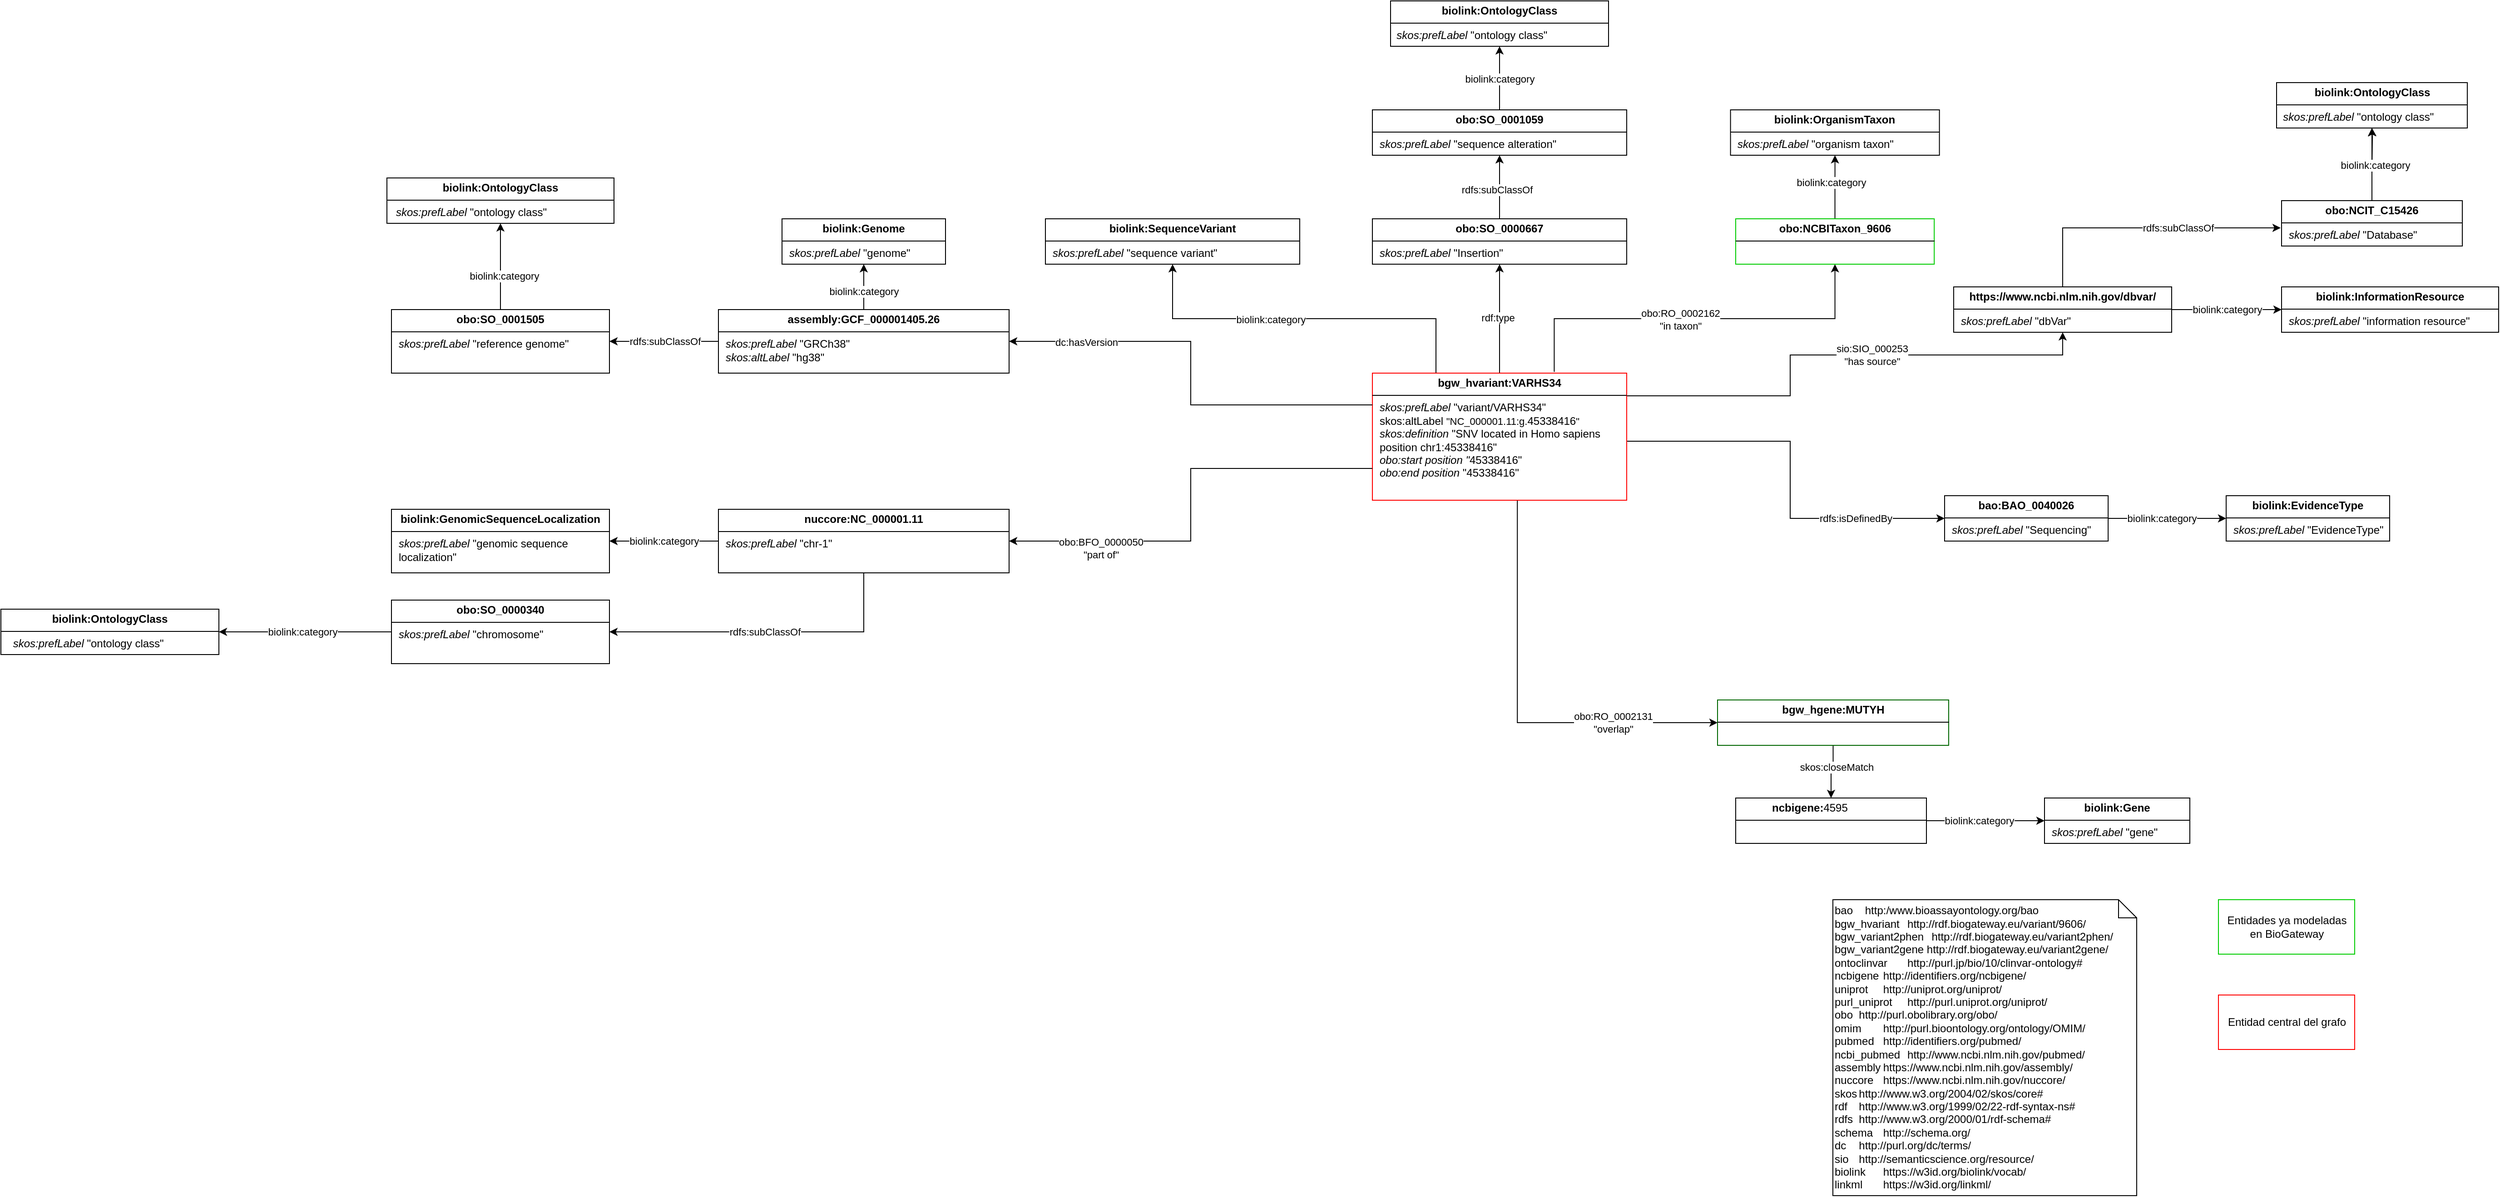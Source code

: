 <mxfile version="24.4.0" type="device">
  <diagram name="Página-1" id="qGptg48feIALP0QOibg7">
    <mxGraphModel dx="2186" dy="1775" grid="1" gridSize="10" guides="1" tooltips="1" connect="1" arrows="1" fold="1" page="1" pageScale="1" pageWidth="827" pageHeight="1169" math="0" shadow="0">
      <root>
        <mxCell id="0" />
        <mxCell id="1" parent="0" />
        <mxCell id="6JE-V1rgDyD5uSml1Uak-3" style="edgeStyle=orthogonalEdgeStyle;rounded=0;orthogonalLoop=1;jettySize=auto;html=1;entryX=0.5;entryY=1;entryDx=0;entryDy=0;strokeColor=#000000;" parent="1" source="6JE-V1rgDyD5uSml1Uak-1" target="6JE-V1rgDyD5uSml1Uak-2" edge="1">
          <mxGeometry relative="1" as="geometry" />
        </mxCell>
        <mxCell id="DszhKcmkCLHYVGABEn8L-7" value="rdf:type" style="edgeLabel;html=1;align=center;verticalAlign=middle;resizable=0;points=[];" parent="6JE-V1rgDyD5uSml1Uak-3" vertex="1" connectable="0">
          <mxGeometry x="0.027" y="2" relative="1" as="geometry">
            <mxPoint as="offset" />
          </mxGeometry>
        </mxCell>
        <mxCell id="6JE-V1rgDyD5uSml1Uak-7" style="edgeStyle=orthogonalEdgeStyle;rounded=0;orthogonalLoop=1;jettySize=auto;html=1;exitX=0.25;exitY=0;exitDx=0;exitDy=0;entryX=0.5;entryY=1;entryDx=0;entryDy=0;strokeColor=#000000;" parent="1" source="6JE-V1rgDyD5uSml1Uak-1" target="6JE-V1rgDyD5uSml1Uak-6" edge="1">
          <mxGeometry relative="1" as="geometry" />
        </mxCell>
        <mxCell id="6JE-V1rgDyD5uSml1Uak-8" value="biolink:category" style="edgeLabel;html=1;align=center;verticalAlign=middle;resizable=0;points=[];strokeColor=#000000;" parent="6JE-V1rgDyD5uSml1Uak-7" connectable="0" vertex="1">
          <mxGeometry x="0.184" y="1" relative="1" as="geometry">
            <mxPoint as="offset" />
          </mxGeometry>
        </mxCell>
        <mxCell id="6JE-V1rgDyD5uSml1Uak-52" style="edgeStyle=orthogonalEdgeStyle;rounded=0;orthogonalLoop=1;jettySize=auto;html=1;entryX=0.5;entryY=1;entryDx=0;entryDy=0;exitX=0.715;exitY=-0.01;exitDx=0;exitDy=0;exitPerimeter=0;" parent="1" source="6JE-V1rgDyD5uSml1Uak-1" target="6JE-V1rgDyD5uSml1Uak-49" edge="1">
          <mxGeometry relative="1" as="geometry">
            <Array as="points">
              <mxPoint x="520" y="180" />
              <mxPoint x="829" y="180" />
            </Array>
            <mxPoint x="520" y="210" as="sourcePoint" />
          </mxGeometry>
        </mxCell>
        <mxCell id="6JE-V1rgDyD5uSml1Uak-54" value="obo:RO_0002162&lt;div&gt;&quot;in taxon&quot;&lt;/div&gt;" style="edgeLabel;html=1;align=center;verticalAlign=middle;resizable=0;points=[];" parent="6JE-V1rgDyD5uSml1Uak-52" connectable="0" vertex="1">
          <mxGeometry x="-0.076" y="-1" relative="1" as="geometry">
            <mxPoint as="offset" />
          </mxGeometry>
        </mxCell>
        <mxCell id="-bDPhzSc2MLhFLpv777F-19" style="edgeStyle=orthogonalEdgeStyle;rounded=0;orthogonalLoop=1;jettySize=auto;html=1;exitX=1;exitY=0.75;exitDx=0;exitDy=0;entryX=0;entryY=0.5;entryDx=0;entryDy=0;" parent="1" source="6JE-V1rgDyD5uSml1Uak-1" target="-bDPhzSc2MLhFLpv777F-16" edge="1">
          <mxGeometry relative="1" as="geometry">
            <Array as="points">
              <mxPoint x="780" y="315" />
              <mxPoint x="780" y="400" />
            </Array>
          </mxGeometry>
        </mxCell>
        <mxCell id="L7Yt5Qs3PYceXHm6uux9-1" value="rdfs:isDefinedBy" style="edgeLabel;html=1;align=center;verticalAlign=middle;resizable=0;points=[];" parent="-bDPhzSc2MLhFLpv777F-19" vertex="1" connectable="0">
          <mxGeometry x="0.576" relative="1" as="geometry">
            <mxPoint as="offset" />
          </mxGeometry>
        </mxCell>
        <mxCell id="-bDPhzSc2MLhFLpv777F-20" style="edgeStyle=orthogonalEdgeStyle;rounded=0;orthogonalLoop=1;jettySize=auto;html=1;exitX=1;exitY=0.25;exitDx=0;exitDy=0;entryX=0.5;entryY=1;entryDx=0;entryDy=0;" parent="1" source="6JE-V1rgDyD5uSml1Uak-1" target="6JE-V1rgDyD5uSml1Uak-61" edge="1">
          <mxGeometry relative="1" as="geometry">
            <Array as="points">
              <mxPoint x="780" y="265" />
              <mxPoint x="780" y="220" />
              <mxPoint x="1080" y="220" />
            </Array>
          </mxGeometry>
        </mxCell>
        <mxCell id="L7Yt5Qs3PYceXHm6uux9-34" style="edgeStyle=orthogonalEdgeStyle;rounded=0;orthogonalLoop=1;jettySize=auto;html=1;entryX=0;entryY=0.5;entryDx=0;entryDy=0;exitX=0.57;exitY=0.994;exitDx=0;exitDy=0;exitPerimeter=0;" parent="1" source="6JE-V1rgDyD5uSml1Uak-1" target="-bDPhzSc2MLhFLpv777F-31" edge="1">
          <mxGeometry relative="1" as="geometry">
            <Array as="points">
              <mxPoint x="480" y="625" />
            </Array>
          </mxGeometry>
        </mxCell>
        <mxCell id="L7Yt5Qs3PYceXHm6uux9-35" value="obo:RO_0002131&lt;div&gt;&quot;overlap&quot;&lt;/div&gt;" style="edgeLabel;html=1;align=center;verticalAlign=middle;resizable=0;points=[];" parent="L7Yt5Qs3PYceXHm6uux9-34" vertex="1" connectable="0">
          <mxGeometry x="0.114" relative="1" as="geometry">
            <mxPoint x="91" as="offset" />
          </mxGeometry>
        </mxCell>
        <mxCell id="6JE-V1rgDyD5uSml1Uak-1" value="&lt;p style=&quot;margin: 4px 0px 0px; text-align: center;&quot;&gt;&lt;span style=&quot;background-color: initial; text-align: left;&quot;&gt;&lt;b&gt;bgw_hvariant:VARHS34&lt;/b&gt;&lt;/span&gt;&lt;/p&gt;&lt;hr style=&quot;border-style: solid;&quot; size=&quot;1&quot;&gt;&lt;p style=&quot;margin: 0px 0px 0px 8px;&quot;&gt;&lt;i&gt;skos:prefLabel&lt;/i&gt;&amp;nbsp;&quot;variant/VARHS34&quot;&lt;/p&gt;&lt;p style=&quot;margin: 0px 0px 0px 8px;&quot;&gt;skos:altLabel&amp;nbsp;&lt;font style=&quot;font-size: 11px;&quot; face=&quot;Helvetica&quot;&gt;&quot;NC_000001.11:g.&lt;/font&gt;45338416&lt;font style=&quot;font-size: 11px;&quot; face=&quot;Helvetica&quot;&gt;&quot;&lt;/font&gt;&lt;/p&gt;&lt;p style=&quot;margin: 0px 0px 0px 8px;&quot;&gt;&lt;i&gt;skos:definition&lt;/i&gt;&amp;nbsp;&quot;SNV located in Homo sapiens position chr1:45338416&lt;span style=&quot;background-color: initial; text-align: center;&quot;&gt;&quot;&lt;/span&gt;&lt;/p&gt;&lt;p style=&quot;margin: 0px 0px 0px 8px;&quot;&gt;&lt;i style=&quot;background-color: initial;&quot;&gt;obo:start position &quot;&lt;/i&gt;45338416&quot;&lt;span style=&quot;background-color: initial;&quot;&gt;&amp;nbsp;&lt;/span&gt;&lt;br&gt;&lt;/p&gt;&lt;p style=&quot;margin: 0px 0px 0px 8px;&quot;&gt;&lt;i&gt;obo:end position&lt;/i&gt;&amp;nbsp;&quot;&lt;span style=&quot;background-color: initial;&quot;&gt;45338416&quot;&lt;/span&gt;&lt;/p&gt;" style="verticalAlign=top;align=left;overflow=fill;html=1;whiteSpace=wrap;strokeColor=#FF0000;" parent="1" vertex="1">
          <mxGeometry x="320" y="240" width="280" height="140" as="geometry" />
        </mxCell>
        <mxCell id="DszhKcmkCLHYVGABEn8L-5" style="edgeStyle=orthogonalEdgeStyle;rounded=0;orthogonalLoop=1;jettySize=auto;html=1;exitX=0.5;exitY=0;exitDx=0;exitDy=0;" parent="1" source="6JE-V1rgDyD5uSml1Uak-2" target="DszhKcmkCLHYVGABEn8L-4" edge="1">
          <mxGeometry relative="1" as="geometry" />
        </mxCell>
        <mxCell id="DszhKcmkCLHYVGABEn8L-6" value="rdfs:subClassOf" style="edgeLabel;html=1;align=center;verticalAlign=middle;resizable=0;points=[];" parent="DszhKcmkCLHYVGABEn8L-5" vertex="1" connectable="0">
          <mxGeometry x="-0.069" y="3" relative="1" as="geometry">
            <mxPoint as="offset" />
          </mxGeometry>
        </mxCell>
        <mxCell id="6JE-V1rgDyD5uSml1Uak-2" value="&lt;p style=&quot;margin: 4px 0px 0px; text-align: center;&quot;&gt;&lt;span style=&quot;background-color: initial; text-align: left;&quot;&gt;&lt;b&gt;obo:&lt;/b&gt;&lt;/span&gt;&lt;span style=&quot;background-color: initial; text-align: left;&quot;&gt;&lt;b&gt;SO_0000667&lt;/b&gt;&lt;/span&gt;&lt;/p&gt;&lt;hr style=&quot;border-style: solid;&quot; size=&quot;1&quot;&gt;&lt;p style=&quot;margin: 0px 0px 0px 8px;&quot;&gt;&lt;i&gt;skos:prefLabel&amp;nbsp;&lt;/i&gt;&quot;Insertion&quot;&lt;/p&gt;" style="verticalAlign=top;align=left;overflow=fill;html=1;whiteSpace=wrap;strokeColor=#000000;" parent="1" vertex="1">
          <mxGeometry x="320" y="70" width="280" height="50" as="geometry" />
        </mxCell>
        <mxCell id="6JE-V1rgDyD5uSml1Uak-6" value="&lt;p style=&quot;margin: 4px 0px 0px; text-align: center;&quot;&gt;&lt;span style=&quot;background-color: initial; text-align: left;&quot;&gt;&lt;b&gt;biolink:SequenceVariant&lt;/b&gt;&lt;/span&gt;&lt;/p&gt;&lt;hr style=&quot;border-style: solid;&quot; size=&quot;1&quot;&gt;&lt;p style=&quot;margin: 0px 0px 0px 8px;&quot;&gt;&lt;i&gt;skos:prefLabel&amp;nbsp;&lt;/i&gt;&quot;sequence variant&quot;&lt;/p&gt;" style="verticalAlign=top;align=left;overflow=fill;html=1;whiteSpace=wrap;strokeColor=#000000;" parent="1" vertex="1">
          <mxGeometry x="-40" y="70" width="280" height="50" as="geometry" />
        </mxCell>
        <mxCell id="6JE-V1rgDyD5uSml1Uak-14" value="" style="edgeStyle=orthogonalEdgeStyle;rounded=0;orthogonalLoop=1;jettySize=auto;html=1;" parent="1" source="6JE-V1rgDyD5uSml1Uak-18" target="6JE-V1rgDyD5uSml1Uak-19" edge="1">
          <mxGeometry relative="1" as="geometry" />
        </mxCell>
        <mxCell id="6JE-V1rgDyD5uSml1Uak-15" value="rdfs:subClassOf" style="edgeLabel;html=1;align=center;verticalAlign=middle;resizable=0;points=[];" parent="6JE-V1rgDyD5uSml1Uak-14" connectable="0" vertex="1">
          <mxGeometry x="0.091" y="1" relative="1" as="geometry">
            <mxPoint x="6" y="-1" as="offset" />
          </mxGeometry>
        </mxCell>
        <mxCell id="6JE-V1rgDyD5uSml1Uak-16" style="edgeStyle=orthogonalEdgeStyle;rounded=0;orthogonalLoop=1;jettySize=auto;html=1;exitX=0.5;exitY=0;exitDx=0;exitDy=0;entryX=0.5;entryY=1;entryDx=0;entryDy=0;" parent="1" source="6JE-V1rgDyD5uSml1Uak-18" target="6JE-V1rgDyD5uSml1Uak-20" edge="1">
          <mxGeometry relative="1" as="geometry" />
        </mxCell>
        <mxCell id="6JE-V1rgDyD5uSml1Uak-17" value="biolink:category" style="edgeLabel;html=1;align=center;verticalAlign=middle;resizable=0;points=[];" parent="6JE-V1rgDyD5uSml1Uak-16" connectable="0" vertex="1">
          <mxGeometry x="-0.042" y="4" relative="1" as="geometry">
            <mxPoint x="4" y="4" as="offset" />
          </mxGeometry>
        </mxCell>
        <mxCell id="6JE-V1rgDyD5uSml1Uak-18" value="&lt;p style=&quot;margin: 4px 0px 0px; text-align: center;&quot;&gt;&lt;b&gt;assembly:GCF_000001405.26&lt;/b&gt;&lt;/p&gt;&lt;hr style=&quot;border-style: solid;&quot; size=&quot;1&quot;&gt;&lt;p style=&quot;margin: 0px 0px 0px 8px;&quot;&gt;&lt;i&gt;skos:prefLabel&lt;/i&gt;&amp;nbsp;&quot;GRCh38&quot;&lt;/p&gt;&lt;p style=&quot;margin: 0px 0px 0px 8px;&quot;&gt;&lt;i&gt;skos:altLabel&amp;nbsp;&lt;/i&gt;&quot;hg38&quot;&lt;/p&gt;" style="verticalAlign=top;align=left;overflow=fill;html=1;whiteSpace=wrap;" parent="1" vertex="1">
          <mxGeometry x="-400" y="170" width="320" height="70" as="geometry" />
        </mxCell>
        <mxCell id="6JE-V1rgDyD5uSml1Uak-19" value="&lt;p style=&quot;margin: 4px 0px 0px; text-align: center;&quot;&gt;&lt;b&gt;obo:&lt;span style=&quot;background-color: initial; text-align: left;&quot;&gt;SO_0001505&lt;/span&gt;&lt;/b&gt;&lt;/p&gt;&lt;hr style=&quot;border-style: solid;&quot; size=&quot;1&quot;&gt;&lt;p style=&quot;margin: 0px 0px 0px 8px;&quot;&gt;&lt;i&gt;skos:prefLabel&lt;/i&gt;&amp;nbsp;&quot;reference genome&quot;&lt;/p&gt;&lt;p style=&quot;margin: 0px 0px 0px 8px;&quot;&gt;&lt;br&gt;&lt;/p&gt;" style="verticalAlign=top;align=left;overflow=fill;html=1;whiteSpace=wrap;" parent="1" vertex="1">
          <mxGeometry x="-760" y="170" width="240" height="70" as="geometry" />
        </mxCell>
        <mxCell id="6JE-V1rgDyD5uSml1Uak-20" value="&lt;p style=&quot;margin: 4px 0px 0px; text-align: center;&quot;&gt;&lt;b&gt;biolink:Genome&lt;/b&gt;&lt;/p&gt;&lt;hr style=&quot;border-style: solid;&quot; size=&quot;1&quot;&gt;&lt;p style=&quot;margin: 0px 0px 0px 8px;&quot;&gt;&lt;i&gt;skos:prefLabel&amp;nbsp;&lt;/i&gt;&quot;genome&quot;&lt;/p&gt;" style="verticalAlign=top;align=left;overflow=fill;html=1;whiteSpace=wrap;" parent="1" vertex="1">
          <mxGeometry x="-330" y="70" width="180" height="50" as="geometry" />
        </mxCell>
        <mxCell id="6JE-V1rgDyD5uSml1Uak-27" style="edgeStyle=orthogonalEdgeStyle;rounded=0;orthogonalLoop=1;jettySize=auto;html=1;entryX=1;entryY=0.5;entryDx=0;entryDy=0;exitX=0;exitY=0.25;exitDx=0;exitDy=0;" parent="1" source="6JE-V1rgDyD5uSml1Uak-1" target="6JE-V1rgDyD5uSml1Uak-18" edge="1">
          <mxGeometry relative="1" as="geometry">
            <mxPoint x="-90" y="240" as="sourcePoint" />
          </mxGeometry>
        </mxCell>
        <mxCell id="6JE-V1rgDyD5uSml1Uak-28" value="dc:hasVersion" style="edgeLabel;html=1;align=center;verticalAlign=middle;resizable=0;points=[];" parent="6JE-V1rgDyD5uSml1Uak-27" connectable="0" vertex="1">
          <mxGeometry x="-0.025" y="3" relative="1" as="geometry">
            <mxPoint x="-112" y="-40" as="offset" />
          </mxGeometry>
        </mxCell>
        <mxCell id="6JE-V1rgDyD5uSml1Uak-40" style="edgeStyle=orthogonalEdgeStyle;rounded=0;orthogonalLoop=1;jettySize=auto;html=1;exitX=0;exitY=0.75;exitDx=0;exitDy=0;entryX=1;entryY=0.5;entryDx=0;entryDy=0;" parent="1" source="6JE-V1rgDyD5uSml1Uak-1" target="6JE-V1rgDyD5uSml1Uak-38" edge="1">
          <mxGeometry relative="1" as="geometry">
            <mxPoint x="-90" y="340" as="sourcePoint" />
          </mxGeometry>
        </mxCell>
        <mxCell id="6JE-V1rgDyD5uSml1Uak-41" value="obo:BFO_0000050&lt;div&gt;&quot;part of&quot;&lt;/div&gt;" style="edgeLabel;html=1;align=center;verticalAlign=middle;resizable=0;points=[];" parent="6JE-V1rgDyD5uSml1Uak-40" connectable="0" vertex="1">
          <mxGeometry x="-0.501" y="-2" relative="1" as="geometry">
            <mxPoint x="-179" y="90" as="offset" />
          </mxGeometry>
        </mxCell>
        <mxCell id="6JE-V1rgDyD5uSml1Uak-36" style="edgeStyle=orthogonalEdgeStyle;rounded=0;orthogonalLoop=1;jettySize=auto;html=1;exitX=0;exitY=0.5;exitDx=0;exitDy=0;" parent="1" source="6JE-V1rgDyD5uSml1Uak-38" target="6JE-V1rgDyD5uSml1Uak-39" edge="1">
          <mxGeometry relative="1" as="geometry" />
        </mxCell>
        <mxCell id="6JE-V1rgDyD5uSml1Uak-37" value="biolink:category" style="edgeLabel;html=1;align=center;verticalAlign=middle;resizable=0;points=[];" parent="6JE-V1rgDyD5uSml1Uak-36" connectable="0" vertex="1">
          <mxGeometry x="-0.295" y="-4" relative="1" as="geometry">
            <mxPoint x="-18" y="4" as="offset" />
          </mxGeometry>
        </mxCell>
        <mxCell id="9ujn6fpOiZaa6l7L4GmL-2" style="edgeStyle=orthogonalEdgeStyle;rounded=0;orthogonalLoop=1;jettySize=auto;html=1;entryX=1;entryY=0.5;entryDx=0;entryDy=0;exitX=0.5;exitY=1;exitDx=0;exitDy=0;" parent="1" source="6JE-V1rgDyD5uSml1Uak-38" target="9ujn6fpOiZaa6l7L4GmL-1" edge="1">
          <mxGeometry relative="1" as="geometry" />
        </mxCell>
        <mxCell id="9ujn6fpOiZaa6l7L4GmL-3" value="rdfs:subClassOf" style="edgeLabel;html=1;align=center;verticalAlign=middle;resizable=0;points=[];" parent="9ujn6fpOiZaa6l7L4GmL-2" connectable="0" vertex="1">
          <mxGeometry x="0.139" y="2" relative="1" as="geometry">
            <mxPoint x="22" y="-2" as="offset" />
          </mxGeometry>
        </mxCell>
        <mxCell id="6JE-V1rgDyD5uSml1Uak-38" value="&lt;p style=&quot;margin: 4px 0px 0px; text-align: center;&quot;&gt;&lt;b&gt;nuccore:NC_000001.11&lt;/b&gt;&lt;/p&gt;&lt;hr style=&quot;border-style: solid;&quot; size=&quot;1&quot;&gt;&lt;p style=&quot;margin: 0px 0px 0px 8px;&quot;&gt;&lt;i&gt;skos:prefLabel&lt;/i&gt;&amp;nbsp;&quot;chr-1&quot;&lt;/p&gt;" style="verticalAlign=top;align=left;overflow=fill;html=1;whiteSpace=wrap;" parent="1" vertex="1">
          <mxGeometry x="-400" y="390" width="320" height="70" as="geometry" />
        </mxCell>
        <mxCell id="6JE-V1rgDyD5uSml1Uak-39" value="&lt;p style=&quot;text-align: center; margin: 4px 0px 0px;&quot;&gt;&lt;b&gt;&lt;span style=&quot;background-color: initial;&quot;&gt;biolink:&lt;/span&gt;&lt;span style=&quot;background-color: initial; text-align: left;&quot;&gt;GenomicSequenceLocalization&lt;/span&gt;&lt;/b&gt;&lt;br&gt;&lt;/p&gt;&lt;hr style=&quot;border-style: solid;&quot; size=&quot;1&quot;&gt;&lt;p style=&quot;margin: 0px 0px 0px 8px;&quot;&gt;&lt;i&gt;skos:prefLabel&lt;/i&gt;&amp;nbsp;&quot;&lt;span style=&quot;background-color: initial;&quot;&gt;genomic sequence localization&quot;&lt;/span&gt;&lt;/p&gt;" style="verticalAlign=top;align=left;overflow=fill;html=1;whiteSpace=wrap;" parent="1" vertex="1">
          <mxGeometry x="-760" y="390" width="240" height="70" as="geometry" />
        </mxCell>
        <mxCell id="6JE-V1rgDyD5uSml1Uak-57" style="edgeStyle=orthogonalEdgeStyle;rounded=0;orthogonalLoop=1;jettySize=auto;html=1;exitX=0.5;exitY=0;exitDx=0;exitDy=0;entryX=0.5;entryY=1;entryDx=0;entryDy=0;" parent="1" source="6JE-V1rgDyD5uSml1Uak-49" target="6JE-V1rgDyD5uSml1Uak-50" edge="1">
          <mxGeometry relative="1" as="geometry" />
        </mxCell>
        <mxCell id="6JE-V1rgDyD5uSml1Uak-58" value="biolink:category" style="edgeLabel;html=1;align=center;verticalAlign=middle;resizable=0;points=[];" parent="6JE-V1rgDyD5uSml1Uak-57" connectable="0" vertex="1">
          <mxGeometry x="0.148" y="5" relative="1" as="geometry">
            <mxPoint as="offset" />
          </mxGeometry>
        </mxCell>
        <mxCell id="6JE-V1rgDyD5uSml1Uak-49" value="&lt;p style=&quot;margin: 4px 0px 0px; text-align: center;&quot;&gt;&lt;b&gt;obo:NCBITaxon_9606&lt;/b&gt;&lt;/p&gt;&lt;hr style=&quot;border-style: solid;&quot; size=&quot;1&quot;&gt;&lt;p style=&quot;margin: 0px 0px 0px 8px;&quot;&gt;&lt;br&gt;&lt;/p&gt;" style="verticalAlign=top;align=left;overflow=fill;html=1;whiteSpace=wrap;strokeColor=#00CC00;" parent="1" vertex="1">
          <mxGeometry x="720" y="70" width="218.59" height="50" as="geometry" />
        </mxCell>
        <mxCell id="6JE-V1rgDyD5uSml1Uak-50" value="&lt;p style=&quot;margin: 4px 0px 0px; text-align: center;&quot;&gt;&lt;b&gt;biolink:&lt;span style=&quot;background-color: initial; text-align: left;&quot;&gt;OrganismTaxon&lt;/span&gt;&lt;/b&gt;&lt;/p&gt;&lt;hr style=&quot;border-style: solid;&quot; size=&quot;1&quot;&gt;&lt;p style=&quot;margin: 0px 0px 0px 8px;&quot;&gt;&lt;i&gt;skos:prefLabel&lt;/i&gt;&amp;nbsp;&quot;organism taxon&quot;&lt;/p&gt;" style="verticalAlign=top;align=left;overflow=fill;html=1;whiteSpace=wrap;" parent="1" vertex="1">
          <mxGeometry x="714.3" y="-50" width="230" height="50" as="geometry" />
        </mxCell>
        <mxCell id="6JE-V1rgDyD5uSml1Uak-59" style="edgeStyle=orthogonalEdgeStyle;rounded=0;orthogonalLoop=1;jettySize=auto;html=1;entryX=0;entryY=0.5;entryDx=0;entryDy=0;" parent="1" source="6JE-V1rgDyD5uSml1Uak-61" target="6JE-V1rgDyD5uSml1Uak-62" edge="1">
          <mxGeometry relative="1" as="geometry" />
        </mxCell>
        <mxCell id="6JE-V1rgDyD5uSml1Uak-60" value="biolink:category" style="edgeLabel;html=1;align=center;verticalAlign=middle;resizable=0;points=[];" parent="6JE-V1rgDyD5uSml1Uak-59" connectable="0" vertex="1">
          <mxGeometry x="-0.181" y="-1" relative="1" as="geometry">
            <mxPoint x="11" y="-1" as="offset" />
          </mxGeometry>
        </mxCell>
        <mxCell id="6JE-V1rgDyD5uSml1Uak-66" style="edgeStyle=orthogonalEdgeStyle;rounded=0;orthogonalLoop=1;jettySize=auto;html=1;" parent="1" source="6JE-V1rgDyD5uSml1Uak-61" edge="1">
          <mxGeometry relative="1" as="geometry">
            <mxPoint x="1320" y="80" as="targetPoint" />
            <Array as="points">
              <mxPoint x="1080" y="80" />
            </Array>
          </mxGeometry>
        </mxCell>
        <mxCell id="6JE-V1rgDyD5uSml1Uak-68" value="rdfs:subClassOf" style="edgeLabel;html=1;align=center;verticalAlign=middle;resizable=0;points=[];" parent="6JE-V1rgDyD5uSml1Uak-66" connectable="0" vertex="1">
          <mxGeometry x="-0.028" y="-3" relative="1" as="geometry">
            <mxPoint x="44" y="-3" as="offset" />
          </mxGeometry>
        </mxCell>
        <mxCell id="6JE-V1rgDyD5uSml1Uak-61" value="&lt;p style=&quot;margin: 4px 0px 0px; text-align: center;&quot;&gt;&lt;b&gt;https://www.ncbi.nlm.nih.gov/dbvar/&lt;/b&gt;&lt;br&gt;&lt;/p&gt;&lt;hr style=&quot;border-style: solid;&quot; size=&quot;1&quot;&gt;&lt;p style=&quot;margin: 0px 0px 0px 8px;&quot;&gt;&lt;i&gt;skos:prefLabel&lt;/i&gt;&amp;nbsp;&quot;dbVar&quot;&lt;/p&gt;" style="verticalAlign=top;align=left;overflow=fill;html=1;whiteSpace=wrap;" parent="1" vertex="1">
          <mxGeometry x="960" y="145" width="240" height="50" as="geometry" />
        </mxCell>
        <mxCell id="6JE-V1rgDyD5uSml1Uak-62" value="&lt;p style=&quot;margin: 4px 0px 0px; text-align: center;&quot;&gt;&lt;b&gt;biolink:&lt;/b&gt;&lt;span style=&quot;background-color: initial; text-align: left;&quot;&gt;&lt;b&gt;InformationResource&lt;/b&gt;&lt;/span&gt;&lt;/p&gt;&lt;hr style=&quot;border-style: solid;&quot; size=&quot;1&quot;&gt;&lt;p style=&quot;margin: 0px 0px 0px 8px;&quot;&gt;&lt;i&gt;skos:prefLabel&lt;/i&gt;&amp;nbsp;&quot;information resource&quot;&lt;/p&gt;" style="verticalAlign=top;align=left;overflow=fill;html=1;whiteSpace=wrap;" parent="1" vertex="1">
          <mxGeometry x="1321" y="145" width="239" height="50" as="geometry" />
        </mxCell>
        <mxCell id="C7gnXm2cj4Lxc-WT4Sek-5" value="" style="edgeStyle=orthogonalEdgeStyle;rounded=0;orthogonalLoop=1;jettySize=auto;html=1;" parent="1" source="6JE-V1rgDyD5uSml1Uak-67" target="C7gnXm2cj4Lxc-WT4Sek-3" edge="1">
          <mxGeometry relative="1" as="geometry" />
        </mxCell>
        <mxCell id="6JE-V1rgDyD5uSml1Uak-67" value="&lt;p style=&quot;margin: 4px 0px 0px; text-align: center;&quot;&gt;&lt;b&gt;obo:NCIT_C15426&lt;/b&gt;&lt;span style=&quot;color: rgba(0, 0, 0, 0); font-family: monospace; font-size: 0px; text-wrap: nowrap; background-color: initial; text-align: left;&quot;&gt;%3CmxGraphModel%3E%3Croot%3E%3CmxCell%20id%3D%220%22%2F%3E%3CmxCell%20id%3D%221%22%20parent%3D%220%22%2F%3E%3CmxCell%20id%3D%222%22%20value%3D%22%26lt%3Bp%20style%3D%26quot%3Bmargin%3A%204px%200px%200px%3B%20text-align%3A%20center%3B%26quot%3B%26gt%3B%26lt%3Bb%26gt%3Bbiolink%3A%26lt%3B%2Fb%26gt%3B%26lt%3Bspan%20style%3D%26quot%3Bbackground-color%3A%20initial%3B%20text-align%3A%20left%3B%26quot%3B%26gt%3B%26lt%3Bb%26gt%3BInformationResource%26lt%3B%2Fb%26gt%3B%26lt%3B%2Fspan%26gt%3B%26lt%3B%2Fp%26gt%3B%26lt%3Bhr%20size%3D%26quot%3B1%26quot%3B%20style%3D%26quot%3Bborder-style%3Asolid%3B%26quot%3B%26gt%3B%26lt%3Bp%20style%3D%26quot%3Bmargin%3A0px%3Bmargin-left%3A8px%3B%26quot%3B%26gt%3B%26lt%3Bbr%26gt%3B%26lt%3B%2Fp%26gt%3B%22%20style%3D%22verticalAlign%3Dtop%3Balign%3Dleft%3Boverflow%3Dfill%3Bhtml%3D1%3BwhiteSpace%3Dwrap%3B%22%20vertex%3D%221%22%20parent%3D%221%22%3E%3CmxGeometry%20x%3D%221201%22%20y%3D%22265%22%20width%3D%22199%22%20height%3D%2250%22%20as%3D%22geometry%22%2F%3E%3C%2FmxCell%3E%3C%2Froot%3E%3C%2FmxGraphModel%3E&lt;/span&gt;&lt;/p&gt;&lt;hr style=&quot;border-style: solid;&quot; size=&quot;1&quot;&gt;&lt;p style=&quot;margin: 0px 0px 0px 8px;&quot;&gt;&lt;i&gt;skos:prefLabel&lt;/i&gt;&amp;nbsp;&quot;Database&quot;&lt;/p&gt;" style="verticalAlign=top;align=left;overflow=fill;html=1;whiteSpace=wrap;" parent="1" vertex="1">
          <mxGeometry x="1321" y="50" width="199" height="50" as="geometry" />
        </mxCell>
        <mxCell id="9ujn6fpOiZaa6l7L4GmL-1" value="&lt;p style=&quot;margin: 4px 0px 0px; text-align: center;&quot;&gt;&lt;b&gt;obo:&lt;span style=&quot;background-color: initial; text-align: left;&quot;&gt;SO_0000340&lt;/span&gt;&lt;/b&gt;&lt;/p&gt;&lt;hr style=&quot;border-style: solid;&quot; size=&quot;1&quot;&gt;&lt;p style=&quot;margin: 0px 0px 0px 8px;&quot;&gt;&lt;i&gt;skos:prefLabel&lt;/i&gt;&amp;nbsp;&quot;chromosome&quot;&lt;/p&gt;&lt;p style=&quot;margin: 0px 0px 0px 8px;&quot;&gt;&lt;br&gt;&lt;/p&gt;" style="verticalAlign=top;align=left;overflow=fill;html=1;whiteSpace=wrap;" parent="1" vertex="1">
          <mxGeometry x="-760" y="490" width="240" height="70" as="geometry" />
        </mxCell>
        <mxCell id="-bDPhzSc2MLhFLpv777F-1" value="&lt;div style=&quot;&quot;&gt;&lt;span style=&quot;background-color: initial;&quot;&gt;bao&amp;nbsp; &amp;nbsp; http:/www.bioassayontology.org/bao&lt;br&gt;&lt;/span&gt;&lt;/div&gt;&lt;div style=&quot;&quot;&gt;&lt;span style=&quot;background-color: initial;&quot;&gt;bgw_hvariant&lt;/span&gt;&lt;span style=&quot;background-color: initial; white-space: pre;&quot;&gt;&#x9;&lt;/span&gt;&lt;span style=&quot;background-color: initial;&quot;&gt;http://rdf.biogateway.eu/variant/9606/&lt;/span&gt;&lt;/div&gt;&lt;div style=&quot;&quot;&gt;&lt;span style=&quot;background-color: initial;&quot;&gt;bgw_variant2phen&lt;/span&gt;&lt;span style=&quot;background-color: initial; white-space: pre;&quot;&gt;&#x9;&lt;/span&gt;&lt;span style=&quot;background-color: initial;&quot;&gt;http://rdf.biogateway.eu/variant2phen/&lt;/span&gt;&lt;br&gt;&lt;/div&gt;&lt;div style=&quot;&quot;&gt;bgw_variant2gene http://rdf.biogateway.eu/variant2gene/&lt;/div&gt;&lt;div style=&quot;&quot;&gt;ontoclinvar&lt;span style=&quot;white-space: pre;&quot;&gt;&#x9;&lt;/span&gt;http://purl.jp/bio/10/clinvar-ontology#&lt;br&gt;&lt;/div&gt;&lt;div style=&quot;&quot;&gt;&lt;span style=&quot;background-color: initial;&quot;&gt;ncbigene&lt;/span&gt;&lt;span style=&quot;background-color: initial; white-space: pre;&quot;&gt;&#x9;&lt;/span&gt;&lt;span style=&quot;background-color: initial;&quot;&gt;http://identifiers.org/ncbigene/&lt;/span&gt;&lt;br&gt;&lt;/div&gt;&lt;div&gt;uniprot&lt;span style=&quot;white-space:pre&quot;&gt;&#x9;&lt;/span&gt;http://uniprot.org/uniprot/&lt;/div&gt;&lt;div&gt;&lt;span style=&quot;background-color: initial;&quot;&gt;purl_uniprot&lt;/span&gt;&lt;span style=&quot;background-color: initial; white-space: pre;&quot;&gt;&#x9;&lt;/span&gt;&lt;span style=&quot;background-color: initial;&quot;&gt;http://purl.uniprot.org/uniprot/&lt;/span&gt;&lt;br&gt;&lt;/div&gt;&lt;div&gt;obo&lt;span style=&quot;white-space:pre&quot;&gt;&#x9;&lt;/span&gt;http://purl.obolibrary.org/obo/&lt;/div&gt;&lt;div&gt;&lt;span style=&quot;background-color: initial;&quot;&gt;omim&lt;/span&gt;&lt;span style=&quot;background-color: initial; white-space: pre;&quot;&gt;&#x9;&lt;/span&gt;&lt;span style=&quot;background-color: initial;&quot;&gt;http://purl.bioontology.org/ontology/OMIM/&lt;/span&gt;&lt;br&gt;&lt;/div&gt;&lt;div&gt;&lt;span style=&quot;background-color: initial;&quot;&gt;pubmed&lt;/span&gt;&lt;span style=&quot;background-color: initial; white-space: pre;&quot;&gt;&#x9;&lt;/span&gt;&lt;span style=&quot;background-color: initial;&quot;&gt;http://identifiers.org/pubmed/&lt;/span&gt;&lt;br&gt;&lt;/div&gt;&lt;div&gt;ncbi_pubmed&lt;span style=&quot;white-space:pre&quot;&gt;&#x9;&lt;/span&gt;http://www.ncbi.nlm.nih.gov/pubmed/&lt;/div&gt;&lt;div&gt;assembly&lt;span style=&quot;white-space:pre&quot;&gt;&#x9;&lt;/span&gt;https://www.ncbi.nlm.nih.gov/assembly/&lt;/div&gt;&lt;div&gt;nuccore&lt;span style=&quot;white-space:pre&quot;&gt;&#x9;&lt;/span&gt;https://www.ncbi.nlm.nih.gov/nuccore/&lt;/div&gt;&lt;div&gt;skos&lt;span style=&quot;white-space:pre&quot;&gt;&#x9;&lt;/span&gt;http://www.w3.org/2004/02/skos/core#&lt;/div&gt;&lt;div&gt;rdf&lt;span style=&quot;white-space:pre&quot;&gt;&#x9;&lt;/span&gt;http://www.w3.org/1999/02/22-rdf-syntax-ns#&lt;/div&gt;&lt;div&gt;rdfs&lt;span style=&quot;white-space:pre&quot;&gt;&#x9;&lt;/span&gt;http://www.w3.org/2000/01/rdf-schema#&lt;/div&gt;&lt;div&gt;schema&lt;span style=&quot;white-space:pre&quot;&gt;&#x9;&lt;/span&gt;http://schema.org/&lt;/div&gt;&lt;div&gt;dc&lt;span style=&quot;white-space:pre&quot;&gt;&#x9;&lt;/span&gt;http://purl.org/dc/terms/&lt;/div&gt;&lt;div&gt;sio&lt;span style=&quot;white-space:pre&quot;&gt;&#x9;&lt;/span&gt;http://semanticscience.org/resource/&lt;/div&gt;&lt;div&gt;biolink&lt;span style=&quot;white-space:pre&quot;&gt;&#x9;&lt;/span&gt;https://w3id.org/biolink/vocab/&lt;/div&gt;&lt;div&gt;linkml&lt;span style=&quot;white-space:pre&quot;&gt;&#x9;&lt;/span&gt;https://w3id.org/linkml/&lt;/div&gt;" style="shape=note;size=20;whiteSpace=wrap;html=1;align=left;" parent="1" vertex="1">
          <mxGeometry x="827" y="820" width="334.5" height="326" as="geometry" />
        </mxCell>
        <mxCell id="-bDPhzSc2MLhFLpv777F-14" style="edgeStyle=orthogonalEdgeStyle;rounded=0;orthogonalLoop=1;jettySize=auto;html=1;exitX=1;exitY=0.5;exitDx=0;exitDy=0;entryX=0;entryY=0.5;entryDx=0;entryDy=0;" parent="1" source="-bDPhzSc2MLhFLpv777F-16" target="-bDPhzSc2MLhFLpv777F-17" edge="1">
          <mxGeometry relative="1" as="geometry" />
        </mxCell>
        <mxCell id="-bDPhzSc2MLhFLpv777F-15" value="biolink:category" style="edgeLabel;html=1;align=center;verticalAlign=middle;resizable=0;points=[];" parent="-bDPhzSc2MLhFLpv777F-14" connectable="0" vertex="1">
          <mxGeometry x="-0.229" y="-4" relative="1" as="geometry">
            <mxPoint x="9" y="-4" as="offset" />
          </mxGeometry>
        </mxCell>
        <mxCell id="-bDPhzSc2MLhFLpv777F-16" value="&lt;p style=&quot;margin: 4px 0px 0px; text-align: center;&quot;&gt;&lt;b&gt;bao:&lt;/b&gt;&lt;span style=&quot;background-color: initial; text-align: left;&quot;&gt;&lt;b&gt;BAO_0040026&lt;/b&gt;&lt;/span&gt;&lt;br&gt;&lt;/p&gt;&lt;hr size=&quot;1&quot; style=&quot;border-style:solid;&quot;&gt;&lt;p style=&quot;margin:0px;margin-left:8px;&quot;&gt;&lt;i&gt;skos:prefLabel&lt;/i&gt;&amp;nbsp;&quot;Sequencing&quot;&lt;br&gt;&lt;/p&gt;" style="verticalAlign=top;align=left;overflow=fill;html=1;whiteSpace=wrap;" parent="1" vertex="1">
          <mxGeometry x="950" y="375.0" width="180.06" height="50" as="geometry" />
        </mxCell>
        <mxCell id="-bDPhzSc2MLhFLpv777F-17" value="&lt;p style=&quot;margin: 4px 0px 0px; text-align: center;&quot;&gt;&lt;b&gt;biolink:EvidenceType&lt;/b&gt;&lt;/p&gt;&lt;hr size=&quot;1&quot; style=&quot;border-style:solid;&quot;&gt;&lt;p style=&quot;margin:0px;margin-left:8px;&quot;&gt;&lt;i&gt;skos:prefLabel&lt;/i&gt;&amp;nbsp;&quot;EvidenceType&quot;&lt;br&gt;&lt;/p&gt;" style="verticalAlign=top;align=left;overflow=fill;html=1;whiteSpace=wrap;" parent="1" vertex="1">
          <mxGeometry x="1260" y="375" width="180" height="50" as="geometry" />
        </mxCell>
        <mxCell id="-bDPhzSc2MLhFLpv777F-21" value="sio:SIO_000253&lt;div&gt;&quot;has source&quot;&lt;/div&gt;" style="edgeLabel;html=1;align=center;verticalAlign=middle;resizable=0;points=[];" parent="1" connectable="0" vertex="1">
          <mxGeometry x="869.993" y="220" as="geometry" />
        </mxCell>
        <mxCell id="-bDPhzSc2MLhFLpv777F-29" style="edgeStyle=orthogonalEdgeStyle;rounded=0;orthogonalLoop=1;jettySize=auto;html=1;exitX=0.5;exitY=1;exitDx=0;exitDy=0;entryX=0.5;entryY=0;entryDx=0;entryDy=0;" parent="1" source="-bDPhzSc2MLhFLpv777F-31" target="-bDPhzSc2MLhFLpv777F-34" edge="1">
          <mxGeometry relative="1" as="geometry" />
        </mxCell>
        <mxCell id="-bDPhzSc2MLhFLpv777F-30" value="skos:closeMatch" style="edgeLabel;html=1;align=center;verticalAlign=middle;resizable=0;points=[];" parent="-bDPhzSc2MLhFLpv777F-29" connectable="0" vertex="1">
          <mxGeometry x="-0.204" relative="1" as="geometry">
            <mxPoint x="3" as="offset" />
          </mxGeometry>
        </mxCell>
        <mxCell id="-bDPhzSc2MLhFLpv777F-31" value="&lt;p style=&quot;margin: 4px 0px 0px; text-align: center;&quot;&gt;&lt;span style=&quot;background-color: initial;&quot;&gt;&lt;b&gt;bgw_hgene:&lt;/b&gt;&lt;/span&gt;&lt;strong style=&quot;background-color: initial; text-align: left;&quot;&gt;MUTYH&lt;/strong&gt;&lt;/p&gt;&lt;hr style=&quot;border-style: solid;&quot; size=&quot;1&quot;&gt;&lt;p style=&quot;margin: 0px 0px 0px 8px;&quot;&gt;&lt;br&gt;&lt;/p&gt;" style="verticalAlign=top;align=left;overflow=fill;html=1;whiteSpace=wrap;strokeColor=#006600;" parent="1" vertex="1">
          <mxGeometry x="700" y="600" width="254.5" height="50" as="geometry" />
        </mxCell>
        <mxCell id="-bDPhzSc2MLhFLpv777F-32" style="edgeStyle=orthogonalEdgeStyle;rounded=0;orthogonalLoop=1;jettySize=auto;html=1;entryX=0;entryY=0.5;entryDx=0;entryDy=0;" parent="1" source="-bDPhzSc2MLhFLpv777F-34" target="-bDPhzSc2MLhFLpv777F-35" edge="1">
          <mxGeometry relative="1" as="geometry" />
        </mxCell>
        <mxCell id="-bDPhzSc2MLhFLpv777F-33" value="biolink:category" style="edgeLabel;html=1;align=center;verticalAlign=middle;resizable=0;points=[];" parent="-bDPhzSc2MLhFLpv777F-32" connectable="0" vertex="1">
          <mxGeometry x="-0.115" relative="1" as="geometry">
            <mxPoint as="offset" />
          </mxGeometry>
        </mxCell>
        <mxCell id="-bDPhzSc2MLhFLpv777F-34" value="&lt;p style=&quot;text-align: left; margin: 4px 0px 0px;&quot;&gt;&amp;nbsp; &amp;nbsp; &amp;nbsp; &amp;nbsp; &amp;nbsp;&amp;nbsp;&lt;span style=&quot;background-color: initial;&quot;&gt;&amp;nbsp;&lt;/span&gt;&lt;span style=&quot;background-color: initial;&quot;&gt;&amp;nbsp;&lt;/span&gt;&lt;b style=&quot;background-color: initial;&quot;&gt;ncbigene:&lt;/b&gt;&lt;span style=&quot;background-color: initial;&quot;&gt;4595&lt;/span&gt;&lt;/p&gt;&lt;hr size=&quot;1&quot; style=&quot;border-style:solid;&quot;&gt;&lt;p style=&quot;margin:0px;margin-left:8px;&quot;&gt;&lt;br&gt;&lt;/p&gt;" style="verticalAlign=top;align=left;overflow=fill;html=1;whiteSpace=wrap;strokeColor=#000000;" parent="1" vertex="1">
          <mxGeometry x="720" y="708" width="210" height="50" as="geometry" />
        </mxCell>
        <mxCell id="-bDPhzSc2MLhFLpv777F-35" value="&lt;p style=&quot;margin: 4px 0px 0px; text-align: center;&quot;&gt;&lt;b&gt;biolink:Gene&lt;/b&gt;&lt;/p&gt;&lt;hr style=&quot;border-style: solid;&quot; size=&quot;1&quot;&gt;&lt;p style=&quot;margin: 0px 0px 0px 8px;&quot;&gt;&lt;i&gt;skos:prefLabel&lt;/i&gt;&amp;nbsp;&quot;gene&quot;&lt;/p&gt;" style="verticalAlign=top;align=left;overflow=fill;html=1;whiteSpace=wrap;" parent="1" vertex="1">
          <mxGeometry x="1060" y="708" width="160" height="50" as="geometry" />
        </mxCell>
        <mxCell id="9KIsFGIlP7Z-SoxvjUDf-3" value="Entidades ya modeladas en BioGateway" style="rounded=0;whiteSpace=wrap;html=1;strokeColor=#00CC00;" parent="1" vertex="1">
          <mxGeometry x="1251.5" y="820" width="150" height="60" as="geometry" />
        </mxCell>
        <mxCell id="9KIsFGIlP7Z-SoxvjUDf-5" value="Entidad central del grafo" style="rounded=0;whiteSpace=wrap;html=1;strokeColor=#FF0000;" parent="1" vertex="1">
          <mxGeometry x="1251.5" y="925" width="150" height="60" as="geometry" />
        </mxCell>
        <mxCell id="L7Yt5Qs3PYceXHm6uux9-151" style="edgeStyle=orthogonalEdgeStyle;rounded=0;orthogonalLoop=1;jettySize=auto;html=1;exitX=0;exitY=0.5;exitDx=0;exitDy=0;entryX=1;entryY=0.5;entryDx=0;entryDy=0;" parent="1" edge="1">
          <mxGeometry relative="1" as="geometry">
            <mxPoint x="280" y="808" as="sourcePoint" />
          </mxGeometry>
        </mxCell>
        <mxCell id="DszhKcmkCLHYVGABEn8L-1" value="" style="edgeStyle=orthogonalEdgeStyle;rounded=0;orthogonalLoop=1;jettySize=auto;html=1;exitX=0.5;exitY=0;exitDx=0;exitDy=0;" parent="1" source="DszhKcmkCLHYVGABEn8L-4" target="DszhKcmkCLHYVGABEn8L-3" edge="1">
          <mxGeometry relative="1" as="geometry" />
        </mxCell>
        <mxCell id="DszhKcmkCLHYVGABEn8L-2" value="biolink:category" style="edgeLabel;html=1;align=center;verticalAlign=middle;resizable=0;points=[];" parent="DszhKcmkCLHYVGABEn8L-1" connectable="0" vertex="1">
          <mxGeometry x="0.074" y="1" relative="1" as="geometry">
            <mxPoint x="1" y="3" as="offset" />
          </mxGeometry>
        </mxCell>
        <mxCell id="DszhKcmkCLHYVGABEn8L-3" value="&lt;p style=&quot;margin: 4px 0px 0px; text-align: center;&quot;&gt;&lt;b&gt;biolink:OntologyClass&lt;/b&gt;&lt;/p&gt;&lt;hr style=&quot;border-style: solid;&quot; size=&quot;1&quot;&gt;&lt;i&gt;&amp;nbsp; skos:prefLabel&lt;/i&gt;&amp;nbsp;&quot;ontology class&quot;&lt;p style=&quot;margin: 4px 0px 0px; text-align: center;&quot;&gt;&lt;/p&gt;" style="verticalAlign=top;align=left;overflow=fill;html=1;whiteSpace=wrap;strokeColor=#000000;" parent="1" vertex="1">
          <mxGeometry x="340" y="-170" width="240" height="50" as="geometry" />
        </mxCell>
        <mxCell id="DszhKcmkCLHYVGABEn8L-4" value="&lt;p style=&quot;margin: 4px 0px 0px; text-align: center;&quot;&gt;&lt;span style=&quot;background-color: initial; text-align: left;&quot;&gt;&lt;b&gt;obo:SO_0001059&lt;/b&gt;&lt;/span&gt;&lt;/p&gt;&lt;hr style=&quot;border-style: solid;&quot; size=&quot;1&quot;&gt;&lt;p style=&quot;margin: 0px 0px 0px 8px;&quot;&gt;&lt;i&gt;skos:prefLabel&amp;nbsp;&lt;/i&gt;&quot;sequence alteration&quot;&lt;/p&gt;" style="verticalAlign=top;align=left;overflow=fill;html=1;whiteSpace=wrap;strokeColor=#000000;" parent="1" vertex="1">
          <mxGeometry x="320" y="-50" width="280" height="50" as="geometry" />
        </mxCell>
        <mxCell id="C7gnXm2cj4Lxc-WT4Sek-1" style="edgeStyle=orthogonalEdgeStyle;rounded=0;orthogonalLoop=1;jettySize=auto;html=1;entryX=0.5;entryY=1;entryDx=0;entryDy=0;" parent="1" source="6JE-V1rgDyD5uSml1Uak-67" target="C7gnXm2cj4Lxc-WT4Sek-3" edge="1">
          <mxGeometry relative="1" as="geometry">
            <mxPoint x="1426" y="30" as="sourcePoint" />
            <Array as="points">
              <mxPoint x="1421" y="15" />
              <mxPoint x="1421" y="15" />
              <mxPoint x="1421" y="-20" />
              <mxPoint x="1421" y="-20" />
            </Array>
          </mxGeometry>
        </mxCell>
        <mxCell id="C7gnXm2cj4Lxc-WT4Sek-2" value="biolink:category" style="edgeLabel;html=1;align=center;verticalAlign=middle;resizable=0;points=[];" parent="C7gnXm2cj4Lxc-WT4Sek-1" connectable="0" vertex="1">
          <mxGeometry x="-0.016" y="-3" relative="1" as="geometry">
            <mxPoint as="offset" />
          </mxGeometry>
        </mxCell>
        <mxCell id="C7gnXm2cj4Lxc-WT4Sek-3" value="&lt;p style=&quot;margin: 4px 0px 0px; text-align: center;&quot;&gt;&lt;b&gt;biolink:OntologyClass&lt;/b&gt;&lt;/p&gt;&lt;hr style=&quot;border-style: solid;&quot; size=&quot;1&quot;&gt;&lt;i&gt;&amp;nbsp; skos:prefLabel&lt;/i&gt;&amp;nbsp;&quot;ontology class&quot;&lt;p style=&quot;margin: 4px 0px 0px; text-align: center;&quot;&gt;&lt;/p&gt;" style="verticalAlign=top;align=left;overflow=fill;html=1;whiteSpace=wrap;strokeColor=#000000;" parent="1" vertex="1">
          <mxGeometry x="1315.5" y="-80" width="210" height="50" as="geometry" />
        </mxCell>
        <mxCell id="C7gnXm2cj4Lxc-WT4Sek-9" value="" style="edgeStyle=orthogonalEdgeStyle;rounded=0;orthogonalLoop=1;jettySize=auto;html=1;exitX=0;exitY=0.5;exitDx=0;exitDy=0;" parent="1" source="9ujn6fpOiZaa6l7L4GmL-1" target="C7gnXm2cj4Lxc-WT4Sek-11" edge="1">
          <mxGeometry relative="1" as="geometry">
            <mxPoint x="-780" y="515" as="sourcePoint" />
          </mxGeometry>
        </mxCell>
        <mxCell id="C7gnXm2cj4Lxc-WT4Sek-10" value="biolink:category" style="edgeLabel;html=1;align=center;verticalAlign=middle;resizable=0;points=[];" parent="C7gnXm2cj4Lxc-WT4Sek-9" connectable="0" vertex="1">
          <mxGeometry x="0.382" y="-1" relative="1" as="geometry">
            <mxPoint x="33" y="1" as="offset" />
          </mxGeometry>
        </mxCell>
        <mxCell id="C7gnXm2cj4Lxc-WT4Sek-11" value="&lt;p style=&quot;margin: 4px 0px 0px; text-align: center;&quot;&gt;&lt;b&gt;biolink:OntologyClass&lt;/b&gt;&lt;/p&gt;&lt;hr size=&quot;1&quot; style=&quot;border-style:solid;&quot;&gt;&amp;nbsp;&amp;nbsp;&lt;i&gt;&amp;nbsp; skos:prefLabel&lt;/i&gt;&amp;nbsp;&quot;ontology class&quot;" style="verticalAlign=top;align=left;overflow=fill;html=1;whiteSpace=wrap;strokeColor=#000000;" parent="1" vertex="1">
          <mxGeometry x="-1190" y="500" width="240" height="50" as="geometry" />
        </mxCell>
        <mxCell id="C7gnXm2cj4Lxc-WT4Sek-12" value="" style="edgeStyle=orthogonalEdgeStyle;rounded=0;orthogonalLoop=1;jettySize=auto;html=1;" parent="1" source="6JE-V1rgDyD5uSml1Uak-19" target="C7gnXm2cj4Lxc-WT4Sek-14" edge="1">
          <mxGeometry relative="1" as="geometry">
            <mxPoint x="-640" y="125" as="sourcePoint" />
          </mxGeometry>
        </mxCell>
        <mxCell id="C7gnXm2cj4Lxc-WT4Sek-13" value="biolink:category" style="edgeLabel;html=1;align=center;verticalAlign=middle;resizable=0;points=[];" parent="C7gnXm2cj4Lxc-WT4Sek-12" connectable="0" vertex="1">
          <mxGeometry x="-0.208" y="-4" relative="1" as="geometry">
            <mxPoint as="offset" />
          </mxGeometry>
        </mxCell>
        <mxCell id="C7gnXm2cj4Lxc-WT4Sek-14" value="&lt;p style=&quot;margin: 4px 0px 0px; text-align: center;&quot;&gt;&lt;b&gt;biolink:OntologyClass&lt;/b&gt;&lt;/p&gt;&lt;hr size=&quot;1&quot; style=&quot;border-style:solid;&quot;&gt;&amp;nbsp;&lt;i&gt;&amp;nbsp; skos:prefLabel&lt;/i&gt;&amp;nbsp;&quot;ontology class&quot;" style="verticalAlign=top;align=left;overflow=fill;html=1;whiteSpace=wrap;strokeColor=#000000;" parent="1" vertex="1">
          <mxGeometry x="-765" y="25" width="250" height="50" as="geometry" />
        </mxCell>
      </root>
    </mxGraphModel>
  </diagram>
</mxfile>
